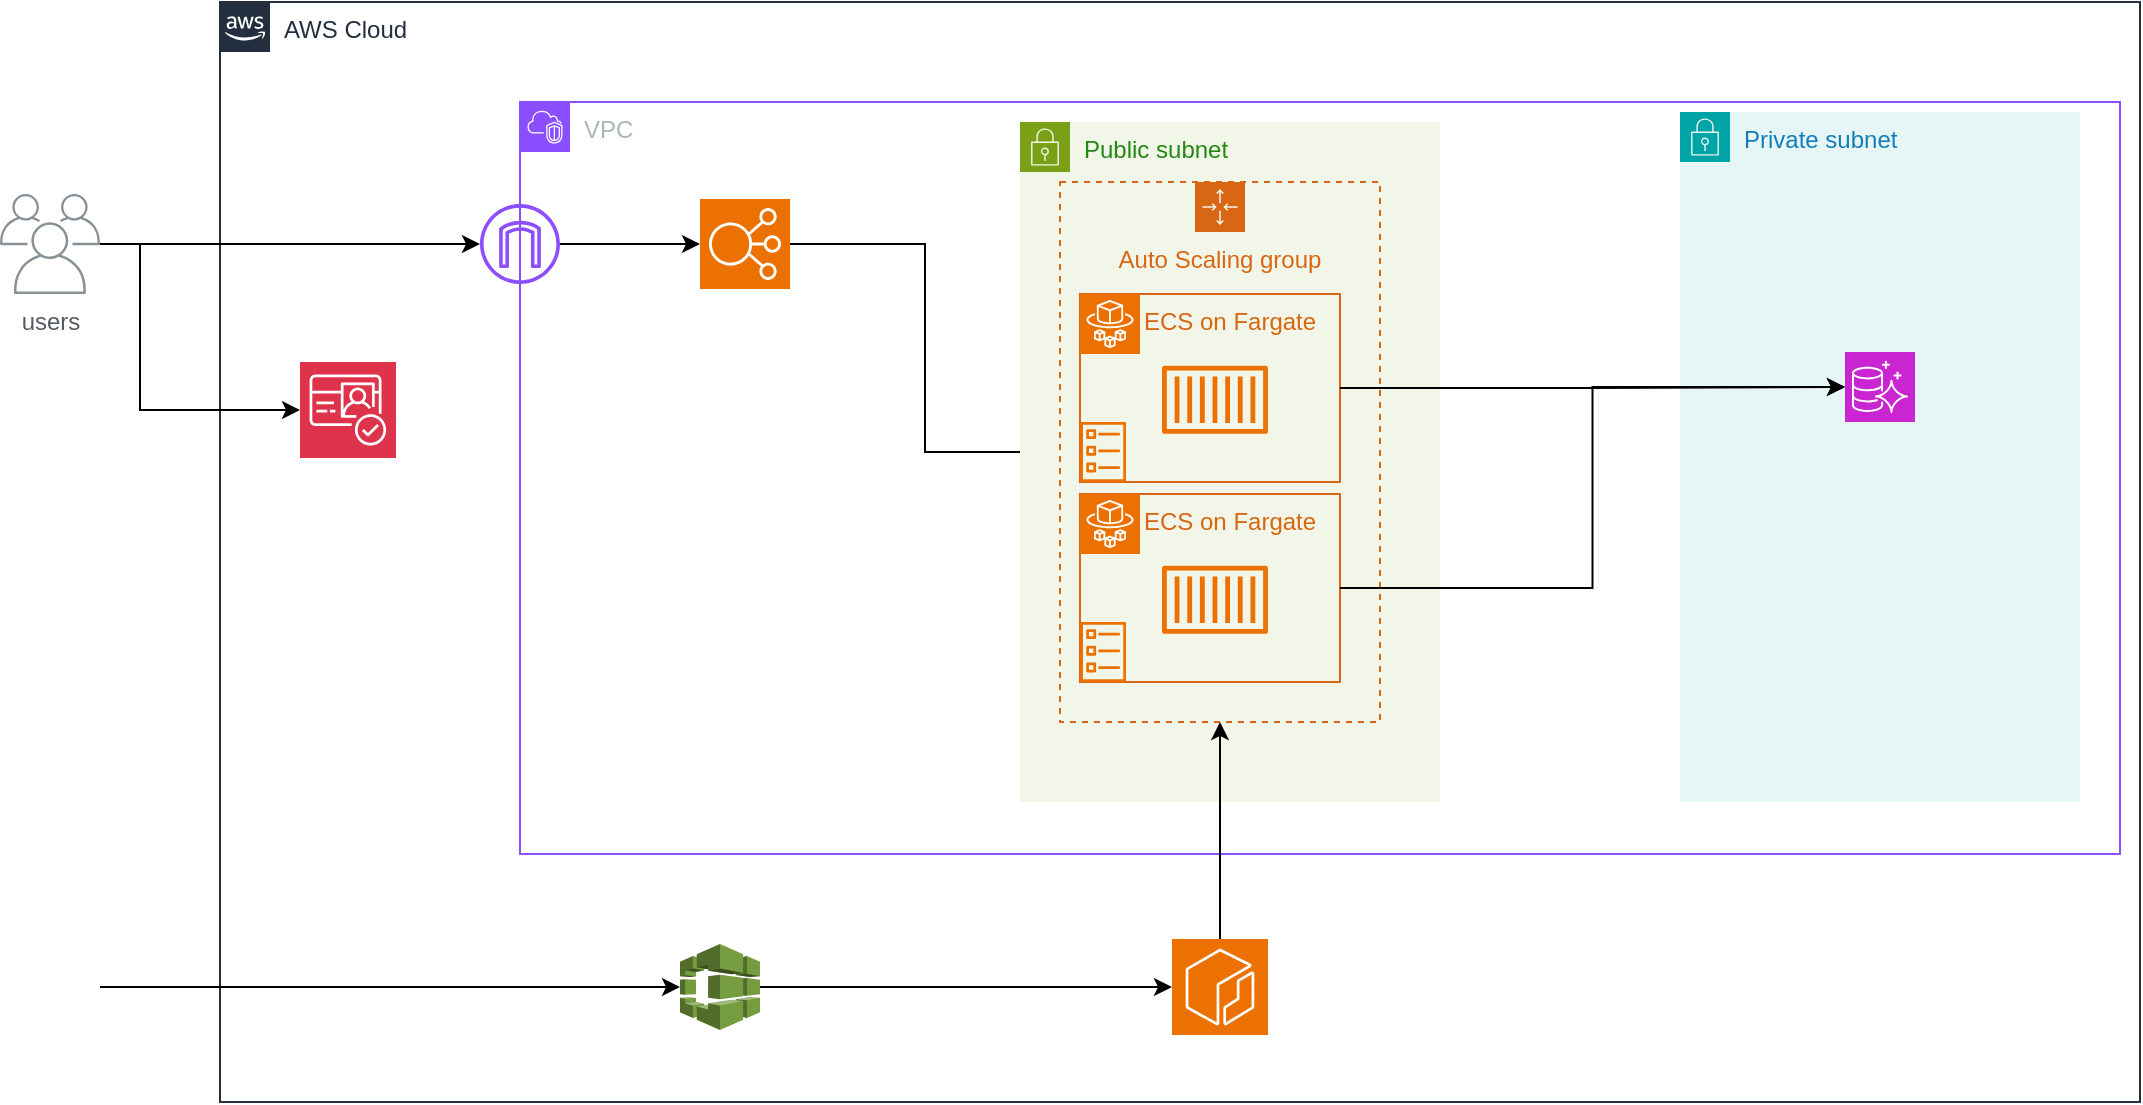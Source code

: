 <mxfile version="24.7.17">
  <diagram id="Ht1M8jgEwFfnCIfOTk4-" name="Page-1">
    <mxGraphModel dx="1434" dy="772" grid="1" gridSize="10" guides="1" tooltips="1" connect="1" arrows="1" fold="1" page="1" pageScale="1" pageWidth="1169" pageHeight="827" math="0" shadow="0">
      <root>
        <mxCell id="0" />
        <mxCell id="1" parent="0" />
        <mxCell id="UEzPUAAOIrF-is8g5C7q-74" value="AWS Cloud" style="points=[[0,0],[0.25,0],[0.5,0],[0.75,0],[1,0],[1,0.25],[1,0.5],[1,0.75],[1,1],[0.75,1],[0.5,1],[0.25,1],[0,1],[0,0.75],[0,0.5],[0,0.25]];outlineConnect=0;gradientColor=none;html=1;whiteSpace=wrap;fontSize=12;fontStyle=0;shape=mxgraph.aws4.group;grIcon=mxgraph.aws4.group_aws_cloud_alt;strokeColor=#232F3E;fillColor=none;verticalAlign=top;align=left;spacingLeft=30;fontColor=#232F3E;dashed=0;labelBackgroundColor=#ffffff;container=1;pointerEvents=0;collapsible=0;recursiveResize=0;movable=1;resizable=1;rotatable=1;deletable=1;editable=1;locked=0;connectable=1;" parent="1" vertex="1">
          <mxGeometry x="190" y="80" width="960" height="550" as="geometry" />
        </mxCell>
        <mxCell id="mXGCS9M2xhtk7tg6hHaN-5" value="VPC" style="points=[[0,0],[0.25,0],[0.5,0],[0.75,0],[1,0],[1,0.25],[1,0.5],[1,0.75],[1,1],[0.75,1],[0.5,1],[0.25,1],[0,1],[0,0.75],[0,0.5],[0,0.25]];outlineConnect=0;gradientColor=none;html=1;whiteSpace=wrap;fontSize=12;fontStyle=0;container=1;pointerEvents=0;collapsible=0;recursiveResize=0;shape=mxgraph.aws4.group;grIcon=mxgraph.aws4.group_vpc2;strokeColor=#8C4FFF;fillColor=none;verticalAlign=top;align=left;spacingLeft=30;fontColor=#AAB7B8;dashed=0;movable=1;resizable=1;rotatable=1;deletable=1;editable=1;locked=0;connectable=1;" vertex="1" parent="UEzPUAAOIrF-is8g5C7q-74">
          <mxGeometry x="150" y="50" width="800" height="376" as="geometry" />
        </mxCell>
        <mxCell id="mXGCS9M2xhtk7tg6hHaN-46" style="edgeStyle=orthogonalEdgeStyle;rounded=0;orthogonalLoop=1;jettySize=auto;html=1;exitX=1;exitY=0.5;exitDx=0;exitDy=0;exitPerimeter=0;" edge="1" parent="mXGCS9M2xhtk7tg6hHaN-5" source="mXGCS9M2xhtk7tg6hHaN-7" target="mXGCS9M2xhtk7tg6hHaN-28">
          <mxGeometry relative="1" as="geometry" />
        </mxCell>
        <mxCell id="mXGCS9M2xhtk7tg6hHaN-7" value="" style="sketch=0;points=[[0,0,0],[0.25,0,0],[0.5,0,0],[0.75,0,0],[1,0,0],[0,1,0],[0.25,1,0],[0.5,1,0],[0.75,1,0],[1,1,0],[0,0.25,0],[0,0.5,0],[0,0.75,0],[1,0.25,0],[1,0.5,0],[1,0.75,0]];outlineConnect=0;fontColor=#232F3E;fillColor=#ED7100;strokeColor=#ffffff;dashed=0;verticalLabelPosition=bottom;verticalAlign=top;align=center;html=1;fontSize=12;fontStyle=0;aspect=fixed;shape=mxgraph.aws4.resourceIcon;resIcon=mxgraph.aws4.elastic_load_balancing;movable=1;resizable=1;rotatable=1;deletable=1;editable=1;locked=0;connectable=1;" vertex="1" parent="mXGCS9M2xhtk7tg6hHaN-5">
          <mxGeometry x="90" y="48.5" width="45" height="45" as="geometry" />
        </mxCell>
        <mxCell id="mXGCS9M2xhtk7tg6hHaN-9" value="Public subnet" style="points=[[0,0],[0.25,0],[0.5,0],[0.75,0],[1,0],[1,0.25],[1,0.5],[1,0.75],[1,1],[0.75,1],[0.5,1],[0.25,1],[0,1],[0,0.75],[0,0.5],[0,0.25]];outlineConnect=0;gradientColor=none;html=1;whiteSpace=wrap;fontSize=12;fontStyle=0;container=1;pointerEvents=0;collapsible=0;recursiveResize=0;shape=mxgraph.aws4.group;grIcon=mxgraph.aws4.group_security_group;grStroke=0;strokeColor=#7AA116;fillColor=#F2F6E8;verticalAlign=top;align=left;spacingLeft=30;fontColor=#248814;dashed=0;movable=1;resizable=1;rotatable=1;deletable=1;editable=1;locked=0;connectable=1;" vertex="1" parent="mXGCS9M2xhtk7tg6hHaN-5">
          <mxGeometry x="250" y="10" width="210" height="340" as="geometry" />
        </mxCell>
        <mxCell id="mXGCS9M2xhtk7tg6hHaN-21" value="" style="group" vertex="1" connectable="0" parent="mXGCS9M2xhtk7tg6hHaN-9">
          <mxGeometry x="30" y="86" width="130" height="94" as="geometry" />
        </mxCell>
        <mxCell id="mXGCS9M2xhtk7tg6hHaN-16" value="" style="group" vertex="1" connectable="0" parent="mXGCS9M2xhtk7tg6hHaN-21">
          <mxGeometry width="130" height="94" as="geometry" />
        </mxCell>
        <mxCell id="mXGCS9M2xhtk7tg6hHaN-12" value="ECS on Fargate" style="points=[[0,0],[0.25,0],[0.5,0],[0.75,0],[1,0],[1,0.25],[1,0.5],[1,0.75],[1,1],[0.75,1],[0.5,1],[0.25,1],[0,1],[0,0.75],[0,0.5],[0,0.25]];outlineConnect=0;gradientColor=none;html=1;whiteSpace=wrap;fontSize=12;fontStyle=0;container=0;pointerEvents=0;collapsible=0;recursiveResize=0;shape=mxgraph.aws4.group;grIcon=mxgraph.aws4.group_ec2_instance_contents;strokeColor=#D86613;fillColor=none;verticalAlign=top;align=left;spacingLeft=30;fontColor=#D86613;dashed=0;movable=1;resizable=1;rotatable=1;deletable=1;editable=1;locked=0;connectable=1;" vertex="1" parent="mXGCS9M2xhtk7tg6hHaN-16">
          <mxGeometry width="130" height="94" as="geometry" />
        </mxCell>
        <mxCell id="mXGCS9M2xhtk7tg6hHaN-11" value="" style="sketch=0;points=[[0,0,0],[0.25,0,0],[0.5,0,0],[0.75,0,0],[1,0,0],[0,1,0],[0.25,1,0],[0.5,1,0],[0.75,1,0],[1,1,0],[0,0.25,0],[0,0.5,0],[0,0.75,0],[1,0.25,0],[1,0.5,0],[1,0.75,0]];outlineConnect=0;fontColor=#232F3E;fillColor=#ED7100;strokeColor=#ffffff;dashed=0;verticalLabelPosition=bottom;verticalAlign=top;align=center;html=1;fontSize=12;fontStyle=0;aspect=fixed;shape=mxgraph.aws4.resourceIcon;resIcon=mxgraph.aws4.fargate;movable=1;resizable=1;rotatable=1;deletable=1;editable=1;locked=0;connectable=1;" vertex="1" parent="mXGCS9M2xhtk7tg6hHaN-16">
          <mxGeometry width="30" height="30" as="geometry" />
        </mxCell>
        <mxCell id="mXGCS9M2xhtk7tg6hHaN-18" value="" style="sketch=0;outlineConnect=0;fontColor=#232F3E;gradientColor=none;fillColor=#ED7100;strokeColor=none;dashed=0;verticalLabelPosition=bottom;verticalAlign=top;align=center;html=1;fontSize=12;fontStyle=0;aspect=fixed;pointerEvents=1;shape=mxgraph.aws4.container_1;" vertex="1" parent="mXGCS9M2xhtk7tg6hHaN-16">
          <mxGeometry x="41" y="35.79" width="52.97" height="34.21" as="geometry" />
        </mxCell>
        <mxCell id="mXGCS9M2xhtk7tg6hHaN-20" value="" style="sketch=0;outlineConnect=0;fontColor=#232F3E;gradientColor=none;fillColor=#ED7100;strokeColor=none;dashed=0;verticalLabelPosition=bottom;verticalAlign=top;align=center;html=1;fontSize=12;fontStyle=0;aspect=fixed;pointerEvents=1;shape=mxgraph.aws4.ecs_task;" vertex="1" parent="mXGCS9M2xhtk7tg6hHaN-21">
          <mxGeometry y="64" width="23.13" height="30" as="geometry" />
        </mxCell>
        <mxCell id="mXGCS9M2xhtk7tg6hHaN-28" value="Auto Scaling group" style="points=[[0,0],[0.25,0],[0.5,0],[0.75,0],[1,0],[1,0.25],[1,0.5],[1,0.75],[1,1],[0.75,1],[0.5,1],[0.25,1],[0,1],[0,0.75],[0,0.5],[0,0.25]];outlineConnect=0;gradientColor=none;html=1;whiteSpace=wrap;fontSize=12;fontStyle=0;container=1;pointerEvents=0;collapsible=0;recursiveResize=0;shape=mxgraph.aws4.groupCenter;grIcon=mxgraph.aws4.group_auto_scaling_group;grStroke=1;strokeColor=#D86613;fillColor=none;verticalAlign=top;align=center;fontColor=#D86613;dashed=1;spacingTop=25;" vertex="1" parent="mXGCS9M2xhtk7tg6hHaN-9">
          <mxGeometry x="20" y="30" width="160" height="270" as="geometry" />
        </mxCell>
        <mxCell id="mXGCS9M2xhtk7tg6hHaN-30" value="" style="group" vertex="1" connectable="0" parent="mXGCS9M2xhtk7tg6hHaN-28">
          <mxGeometry x="10" y="156" width="130" height="94" as="geometry" />
        </mxCell>
        <mxCell id="mXGCS9M2xhtk7tg6hHaN-31" value="" style="group" vertex="1" connectable="0" parent="mXGCS9M2xhtk7tg6hHaN-30">
          <mxGeometry width="130" height="94" as="geometry" />
        </mxCell>
        <mxCell id="mXGCS9M2xhtk7tg6hHaN-32" value="ECS on Fargate" style="points=[[0,0],[0.25,0],[0.5,0],[0.75,0],[1,0],[1,0.25],[1,0.5],[1,0.75],[1,1],[0.75,1],[0.5,1],[0.25,1],[0,1],[0,0.75],[0,0.5],[0,0.25]];outlineConnect=0;gradientColor=none;html=1;whiteSpace=wrap;fontSize=12;fontStyle=0;container=0;pointerEvents=0;collapsible=0;recursiveResize=0;shape=mxgraph.aws4.group;grIcon=mxgraph.aws4.group_ec2_instance_contents;strokeColor=#D86613;fillColor=none;verticalAlign=top;align=left;spacingLeft=30;fontColor=#D86613;dashed=0;movable=1;resizable=1;rotatable=1;deletable=1;editable=1;locked=0;connectable=1;" vertex="1" parent="mXGCS9M2xhtk7tg6hHaN-31">
          <mxGeometry width="130" height="94" as="geometry" />
        </mxCell>
        <mxCell id="mXGCS9M2xhtk7tg6hHaN-33" value="" style="sketch=0;points=[[0,0,0],[0.25,0,0],[0.5,0,0],[0.75,0,0],[1,0,0],[0,1,0],[0.25,1,0],[0.5,1,0],[0.75,1,0],[1,1,0],[0,0.25,0],[0,0.5,0],[0,0.75,0],[1,0.25,0],[1,0.5,0],[1,0.75,0]];outlineConnect=0;fontColor=#232F3E;fillColor=#ED7100;strokeColor=#ffffff;dashed=0;verticalLabelPosition=bottom;verticalAlign=top;align=center;html=1;fontSize=12;fontStyle=0;aspect=fixed;shape=mxgraph.aws4.resourceIcon;resIcon=mxgraph.aws4.fargate;movable=1;resizable=1;rotatable=1;deletable=1;editable=1;locked=0;connectable=1;" vertex="1" parent="mXGCS9M2xhtk7tg6hHaN-31">
          <mxGeometry width="30" height="30" as="geometry" />
        </mxCell>
        <mxCell id="mXGCS9M2xhtk7tg6hHaN-34" value="" style="sketch=0;outlineConnect=0;fontColor=#232F3E;gradientColor=none;fillColor=#ED7100;strokeColor=none;dashed=0;verticalLabelPosition=bottom;verticalAlign=top;align=center;html=1;fontSize=12;fontStyle=0;aspect=fixed;pointerEvents=1;shape=mxgraph.aws4.container_1;" vertex="1" parent="mXGCS9M2xhtk7tg6hHaN-31">
          <mxGeometry x="41" y="35.79" width="52.97" height="34.21" as="geometry" />
        </mxCell>
        <mxCell id="mXGCS9M2xhtk7tg6hHaN-35" value="" style="sketch=0;outlineConnect=0;fontColor=#232F3E;gradientColor=none;fillColor=#ED7100;strokeColor=none;dashed=0;verticalLabelPosition=bottom;verticalAlign=top;align=center;html=1;fontSize=12;fontStyle=0;aspect=fixed;pointerEvents=1;shape=mxgraph.aws4.ecs_task;" vertex="1" parent="mXGCS9M2xhtk7tg6hHaN-30">
          <mxGeometry y="64" width="23.13" height="30" as="geometry" />
        </mxCell>
        <mxCell id="mXGCS9M2xhtk7tg6hHaN-29" value="Private subnet" style="points=[[0,0],[0.25,0],[0.5,0],[0.75,0],[1,0],[1,0.25],[1,0.5],[1,0.75],[1,1],[0.75,1],[0.5,1],[0.25,1],[0,1],[0,0.75],[0,0.5],[0,0.25]];outlineConnect=0;gradientColor=none;html=1;whiteSpace=wrap;fontSize=12;fontStyle=0;container=1;pointerEvents=0;collapsible=0;recursiveResize=0;shape=mxgraph.aws4.group;grIcon=mxgraph.aws4.group_security_group;grStroke=0;strokeColor=#00A4A6;fillColor=#E6F6F7;verticalAlign=top;align=left;spacingLeft=30;fontColor=#147EBA;dashed=0;" vertex="1" parent="mXGCS9M2xhtk7tg6hHaN-5">
          <mxGeometry x="580" y="5" width="200" height="345" as="geometry" />
        </mxCell>
        <mxCell id="mXGCS9M2xhtk7tg6hHaN-36" value="" style="sketch=0;points=[[0,0,0],[0.25,0,0],[0.5,0,0],[0.75,0,0],[1,0,0],[0,1,0],[0.25,1,0],[0.5,1,0],[0.75,1,0],[1,1,0],[0,0.25,0],[0,0.5,0],[0,0.75,0],[1,0.25,0],[1,0.5,0],[1,0.75,0]];outlineConnect=0;fontColor=#232F3E;fillColor=#C925D1;strokeColor=#ffffff;dashed=0;verticalLabelPosition=bottom;verticalAlign=top;align=center;html=1;fontSize=12;fontStyle=0;aspect=fixed;shape=mxgraph.aws4.resourceIcon;resIcon=mxgraph.aws4.aurora;" vertex="1" parent="mXGCS9M2xhtk7tg6hHaN-29">
          <mxGeometry x="82.5" y="120" width="35" height="35" as="geometry" />
        </mxCell>
        <mxCell id="mXGCS9M2xhtk7tg6hHaN-47" style="edgeStyle=orthogonalEdgeStyle;rounded=0;orthogonalLoop=1;jettySize=auto;html=1;exitX=1;exitY=0.5;exitDx=0;exitDy=0;" edge="1" parent="mXGCS9M2xhtk7tg6hHaN-5" source="mXGCS9M2xhtk7tg6hHaN-12" target="mXGCS9M2xhtk7tg6hHaN-36">
          <mxGeometry relative="1" as="geometry" />
        </mxCell>
        <mxCell id="mXGCS9M2xhtk7tg6hHaN-48" style="edgeStyle=orthogonalEdgeStyle;rounded=0;orthogonalLoop=1;jettySize=auto;html=1;exitX=1;exitY=0.5;exitDx=0;exitDy=0;entryX=0;entryY=0.5;entryDx=0;entryDy=0;entryPerimeter=0;" edge="1" parent="mXGCS9M2xhtk7tg6hHaN-5" source="mXGCS9M2xhtk7tg6hHaN-32" target="mXGCS9M2xhtk7tg6hHaN-36">
          <mxGeometry relative="1" as="geometry" />
        </mxCell>
        <mxCell id="mXGCS9M2xhtk7tg6hHaN-6" value="" style="sketch=0;outlineConnect=0;fontColor=#232F3E;gradientColor=none;fillColor=#8C4FFF;strokeColor=none;dashed=0;verticalLabelPosition=bottom;verticalAlign=top;align=center;html=1;fontSize=12;fontStyle=0;aspect=fixed;pointerEvents=1;shape=mxgraph.aws4.internet_gateway;movable=1;resizable=1;rotatable=1;deletable=1;editable=1;locked=0;connectable=1;" vertex="1" parent="UEzPUAAOIrF-is8g5C7q-74">
          <mxGeometry x="130" y="101" width="40" height="40" as="geometry" />
        </mxCell>
        <mxCell id="mXGCS9M2xhtk7tg6hHaN-43" style="edgeStyle=orthogonalEdgeStyle;rounded=0;orthogonalLoop=1;jettySize=auto;html=1;exitX=0.5;exitY=0;exitDx=0;exitDy=0;exitPerimeter=0;entryX=0.5;entryY=1;entryDx=0;entryDy=0;" edge="1" parent="UEzPUAAOIrF-is8g5C7q-74" source="mXGCS9M2xhtk7tg6hHaN-37" target="mXGCS9M2xhtk7tg6hHaN-28">
          <mxGeometry relative="1" as="geometry" />
        </mxCell>
        <mxCell id="mXGCS9M2xhtk7tg6hHaN-37" value="" style="sketch=0;points=[[0,0,0],[0.25,0,0],[0.5,0,0],[0.75,0,0],[1,0,0],[0,1,0],[0.25,1,0],[0.5,1,0],[0.75,1,0],[1,1,0],[0,0.25,0],[0,0.5,0],[0,0.75,0],[1,0.25,0],[1,0.5,0],[1,0.75,0]];outlineConnect=0;fontColor=#232F3E;fillColor=#ED7100;strokeColor=#ffffff;dashed=0;verticalLabelPosition=bottom;verticalAlign=top;align=center;html=1;fontSize=12;fontStyle=0;aspect=fixed;shape=mxgraph.aws4.resourceIcon;resIcon=mxgraph.aws4.ecr;" vertex="1" parent="UEzPUAAOIrF-is8g5C7q-74">
          <mxGeometry x="476" y="468.5" width="48" height="48" as="geometry" />
        </mxCell>
        <mxCell id="mXGCS9M2xhtk7tg6hHaN-42" style="edgeStyle=orthogonalEdgeStyle;rounded=0;orthogonalLoop=1;jettySize=auto;html=1;exitX=1;exitY=0.5;exitDx=0;exitDy=0;exitPerimeter=0;" edge="1" parent="UEzPUAAOIrF-is8g5C7q-74" source="mXGCS9M2xhtk7tg6hHaN-39" target="mXGCS9M2xhtk7tg6hHaN-37">
          <mxGeometry relative="1" as="geometry" />
        </mxCell>
        <mxCell id="mXGCS9M2xhtk7tg6hHaN-39" value="" style="outlineConnect=0;dashed=0;verticalLabelPosition=bottom;verticalAlign=top;align=center;html=1;shape=mxgraph.aws3.codebuild;fillColor=#759C3E;gradientColor=none;" vertex="1" parent="UEzPUAAOIrF-is8g5C7q-74">
          <mxGeometry x="230" y="471" width="40" height="43" as="geometry" />
        </mxCell>
        <mxCell id="mXGCS9M2xhtk7tg6hHaN-45" style="edgeStyle=orthogonalEdgeStyle;rounded=0;orthogonalLoop=1;jettySize=auto;html=1;entryX=0;entryY=0.5;entryDx=0;entryDy=0;entryPerimeter=0;" edge="1" parent="UEzPUAAOIrF-is8g5C7q-74" source="mXGCS9M2xhtk7tg6hHaN-6" target="mXGCS9M2xhtk7tg6hHaN-7">
          <mxGeometry relative="1" as="geometry" />
        </mxCell>
        <mxCell id="mXGCS9M2xhtk7tg6hHaN-49" value="" style="sketch=0;points=[[0,0,0],[0.25,0,0],[0.5,0,0],[0.75,0,0],[1,0,0],[0,1,0],[0.25,1,0],[0.5,1,0],[0.75,1,0],[1,1,0],[0,0.25,0],[0,0.5,0],[0,0.75,0],[1,0.25,0],[1,0.5,0],[1,0.75,0]];outlineConnect=0;fontColor=#232F3E;fillColor=#DD344C;strokeColor=#ffffff;dashed=0;verticalLabelPosition=bottom;verticalAlign=top;align=center;html=1;fontSize=12;fontStyle=0;aspect=fixed;shape=mxgraph.aws4.resourceIcon;resIcon=mxgraph.aws4.cognito;" vertex="1" parent="UEzPUAAOIrF-is8g5C7q-74">
          <mxGeometry x="40" y="180" width="48" height="48" as="geometry" />
        </mxCell>
        <mxCell id="mXGCS9M2xhtk7tg6hHaN-44" style="edgeStyle=orthogonalEdgeStyle;rounded=0;orthogonalLoop=1;jettySize=auto;html=1;" edge="1" parent="1" source="mXGCS9M2xhtk7tg6hHaN-4" target="mXGCS9M2xhtk7tg6hHaN-6">
          <mxGeometry relative="1" as="geometry" />
        </mxCell>
        <mxCell id="mXGCS9M2xhtk7tg6hHaN-4" value="users" style="sketch=0;outlineConnect=0;gradientColor=none;fontColor=#545B64;strokeColor=none;fillColor=#879196;dashed=0;verticalLabelPosition=bottom;verticalAlign=top;align=center;html=1;fontSize=12;fontStyle=0;aspect=fixed;shape=mxgraph.aws4.illustration_users;pointerEvents=1" vertex="1" parent="1">
          <mxGeometry x="80" y="176" width="50" height="50" as="geometry" />
        </mxCell>
        <mxCell id="mXGCS9M2xhtk7tg6hHaN-41" style="edgeStyle=orthogonalEdgeStyle;rounded=0;orthogonalLoop=1;jettySize=auto;html=1;exitX=1;exitY=0.5;exitDx=0;exitDy=0;" edge="1" parent="1" source="mXGCS9M2xhtk7tg6hHaN-40" target="mXGCS9M2xhtk7tg6hHaN-39">
          <mxGeometry relative="1" as="geometry" />
        </mxCell>
        <mxCell id="mXGCS9M2xhtk7tg6hHaN-40" value="" style="shape=image;html=1;verticalAlign=top;verticalLabelPosition=bottom;labelBackgroundColor=#ffffff;imageAspect=0;aspect=fixed;image=https://cdn4.iconfinder.com/data/icons/ionicons/512/icon-social-github-128.png" vertex="1" parent="1">
          <mxGeometry x="80" y="547.5" width="50" height="50" as="geometry" />
        </mxCell>
        <mxCell id="mXGCS9M2xhtk7tg6hHaN-51" style="edgeStyle=orthogonalEdgeStyle;rounded=0;orthogonalLoop=1;jettySize=auto;html=1;entryX=0;entryY=0.5;entryDx=0;entryDy=0;entryPerimeter=0;" edge="1" parent="1" source="mXGCS9M2xhtk7tg6hHaN-4" target="mXGCS9M2xhtk7tg6hHaN-49">
          <mxGeometry relative="1" as="geometry">
            <Array as="points">
              <mxPoint x="150" y="201" />
              <mxPoint x="150" y="284" />
            </Array>
          </mxGeometry>
        </mxCell>
      </root>
    </mxGraphModel>
  </diagram>
</mxfile>
